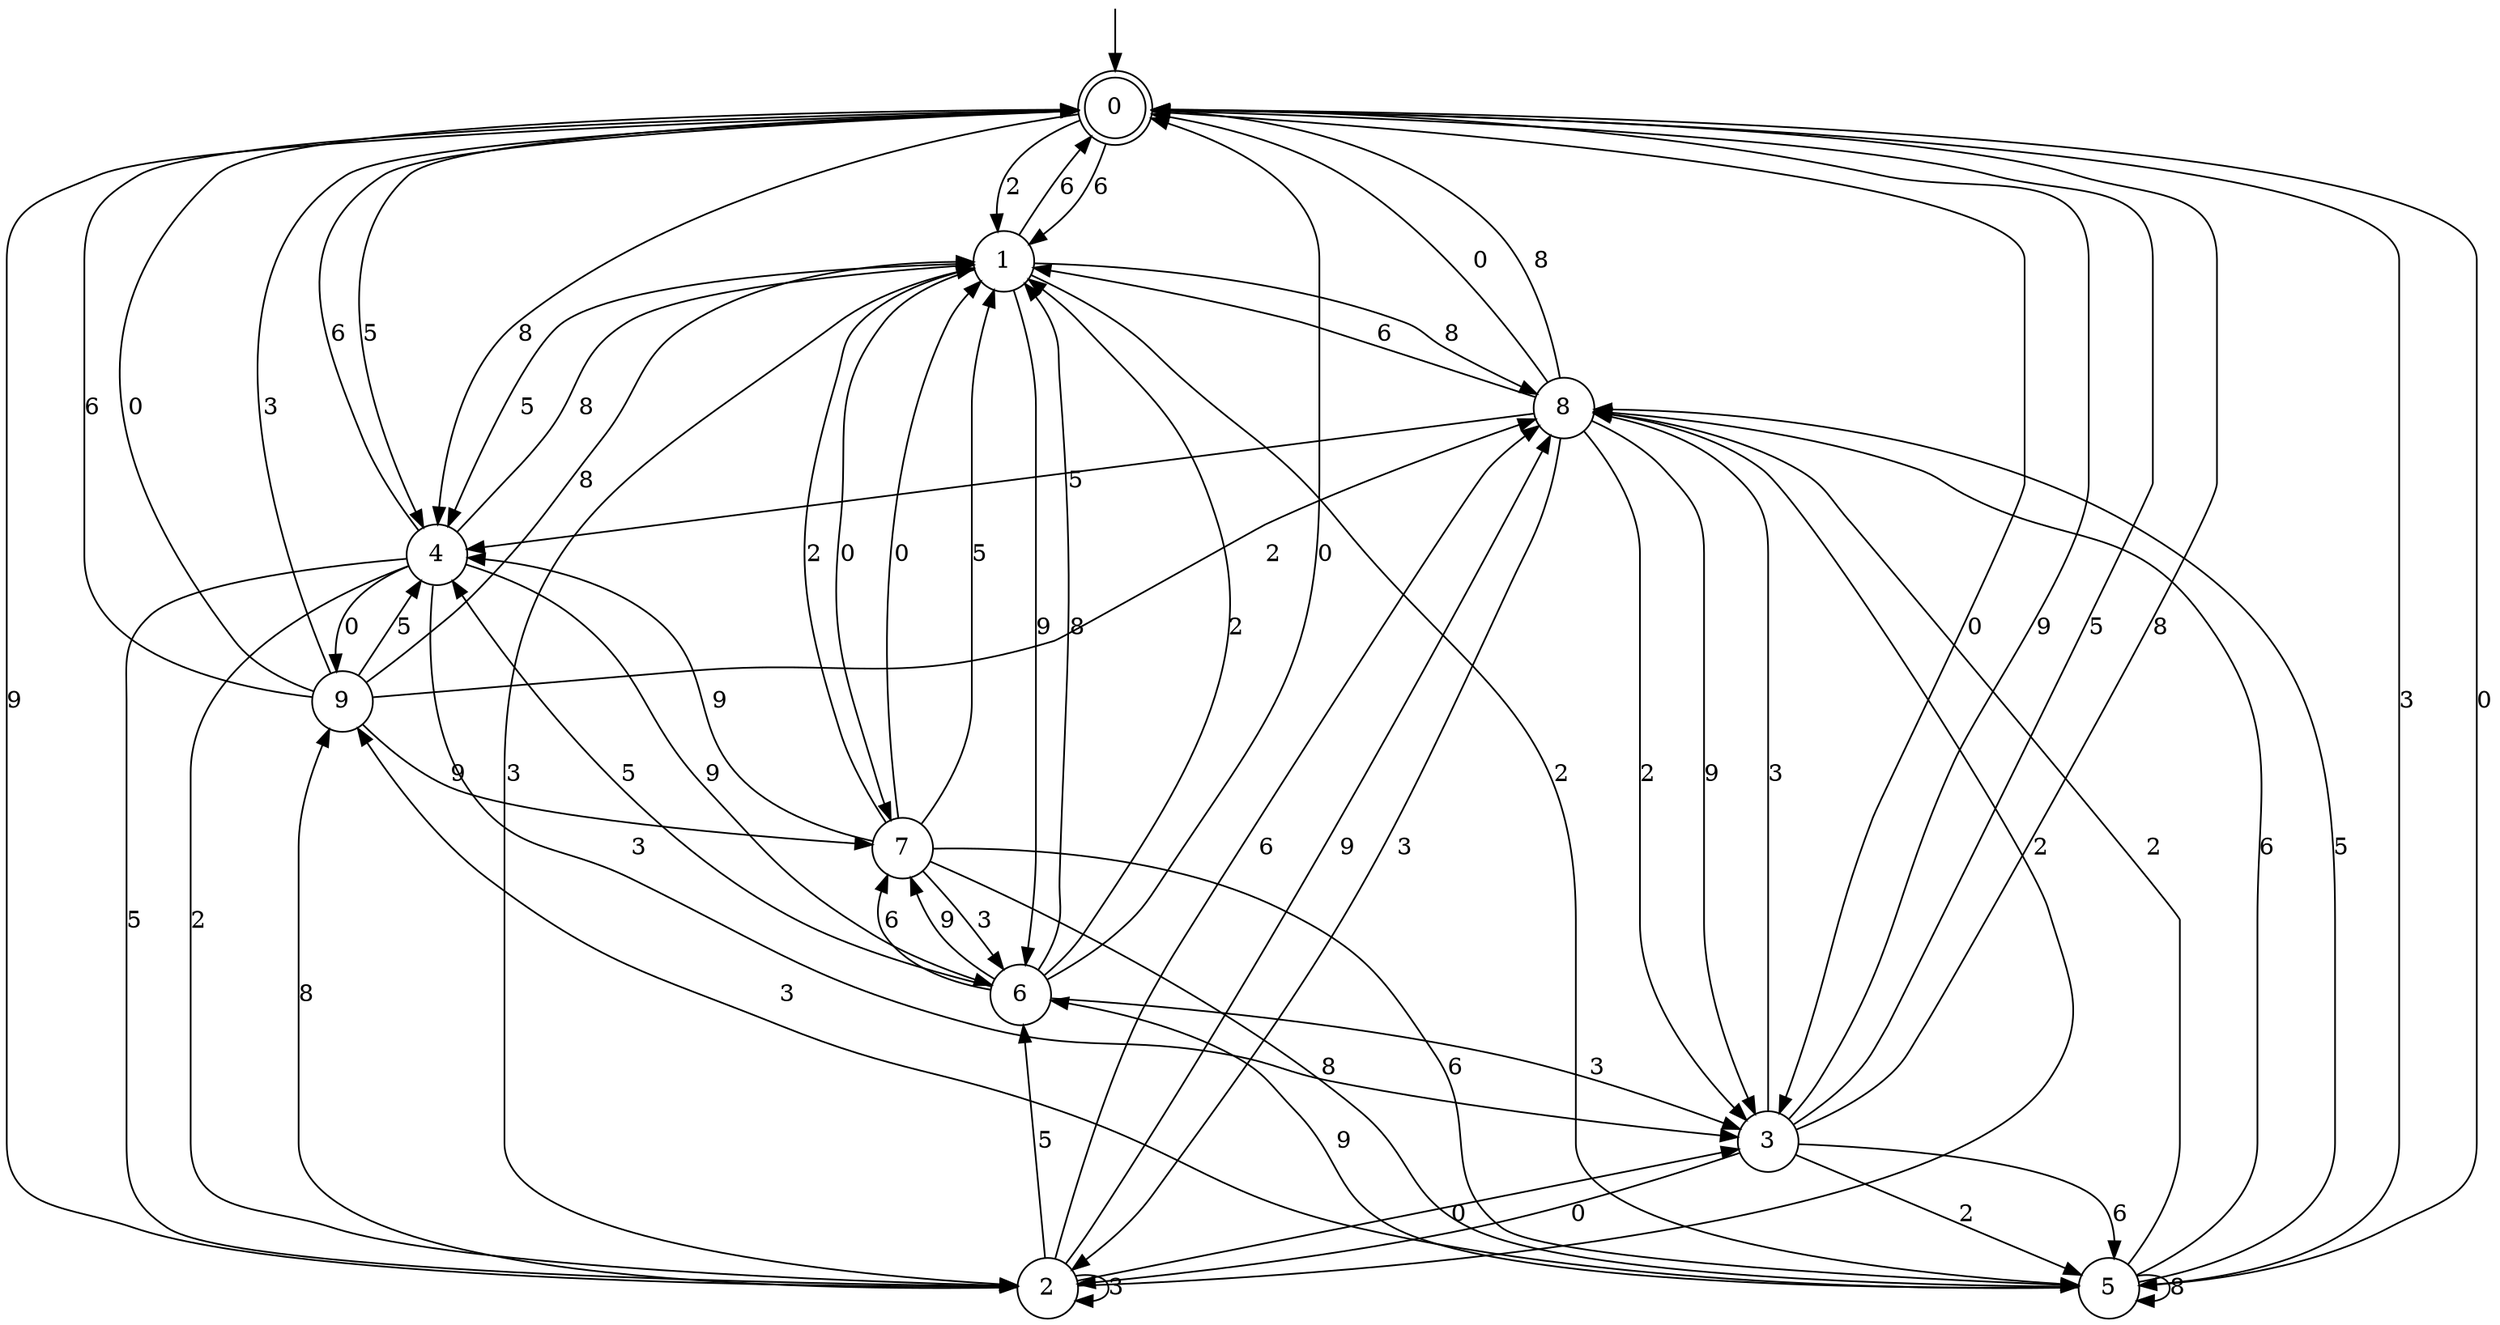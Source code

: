 digraph g {

	s0 [shape="doublecircle" label="0"];
	s1 [shape="circle" label="1"];
	s2 [shape="circle" label="2"];
	s3 [shape="circle" label="3"];
	s4 [shape="circle" label="4"];
	s5 [shape="circle" label="5"];
	s6 [shape="circle" label="6"];
	s7 [shape="circle" label="7"];
	s8 [shape="circle" label="8"];
	s9 [shape="circle" label="9"];
	s0 -> s1 [label="6"];
	s0 -> s2 [label="9"];
	s0 -> s3 [label="0"];
	s0 -> s4 [label="5"];
	s0 -> s5 [label="3"];
	s0 -> s4 [label="8"];
	s0 -> s1 [label="2"];
	s1 -> s0 [label="6"];
	s1 -> s6 [label="9"];
	s1 -> s7 [label="0"];
	s1 -> s4 [label="5"];
	s1 -> s2 [label="3"];
	s1 -> s8 [label="8"];
	s1 -> s5 [label="2"];
	s2 -> s8 [label="6"];
	s2 -> s8 [label="9"];
	s2 -> s3 [label="0"];
	s2 -> s6 [label="5"];
	s2 -> s2 [label="3"];
	s2 -> s9 [label="8"];
	s2 -> s8 [label="2"];
	s3 -> s5 [label="6"];
	s3 -> s0 [label="9"];
	s3 -> s2 [label="0"];
	s3 -> s0 [label="5"];
	s3 -> s8 [label="3"];
	s3 -> s0 [label="8"];
	s3 -> s5 [label="2"];
	s4 -> s0 [label="6"];
	s4 -> s6 [label="9"];
	s4 -> s9 [label="0"];
	s4 -> s2 [label="5"];
	s4 -> s3 [label="3"];
	s4 -> s1 [label="8"];
	s4 -> s2 [label="2"];
	s5 -> s8 [label="6"];
	s5 -> s6 [label="9"];
	s5 -> s0 [label="0"];
	s5 -> s8 [label="5"];
	s5 -> s9 [label="3"];
	s5 -> s5 [label="8"];
	s5 -> s8 [label="2"];
	s6 -> s7 [label="6"];
	s6 -> s7 [label="9"];
	s6 -> s0 [label="0"];
	s6 -> s4 [label="5"];
	s6 -> s3 [label="3"];
	s6 -> s1 [label="8"];
	s6 -> s1 [label="2"];
	s7 -> s5 [label="6"];
	s7 -> s4 [label="9"];
	s7 -> s1 [label="0"];
	s7 -> s1 [label="5"];
	s7 -> s6 [label="3"];
	s7 -> s5 [label="8"];
	s7 -> s1 [label="2"];
	s8 -> s1 [label="6"];
	s8 -> s3 [label="9"];
	s8 -> s0 [label="0"];
	s8 -> s4 [label="5"];
	s8 -> s2 [label="3"];
	s8 -> s0 [label="8"];
	s8 -> s3 [label="2"];
	s9 -> s0 [label="6"];
	s9 -> s7 [label="9"];
	s9 -> s0 [label="0"];
	s9 -> s4 [label="5"];
	s9 -> s0 [label="3"];
	s9 -> s1 [label="8"];
	s9 -> s8 [label="2"];

__start0 [label="" shape="none" width="0" height="0"];
__start0 -> s0;

}
